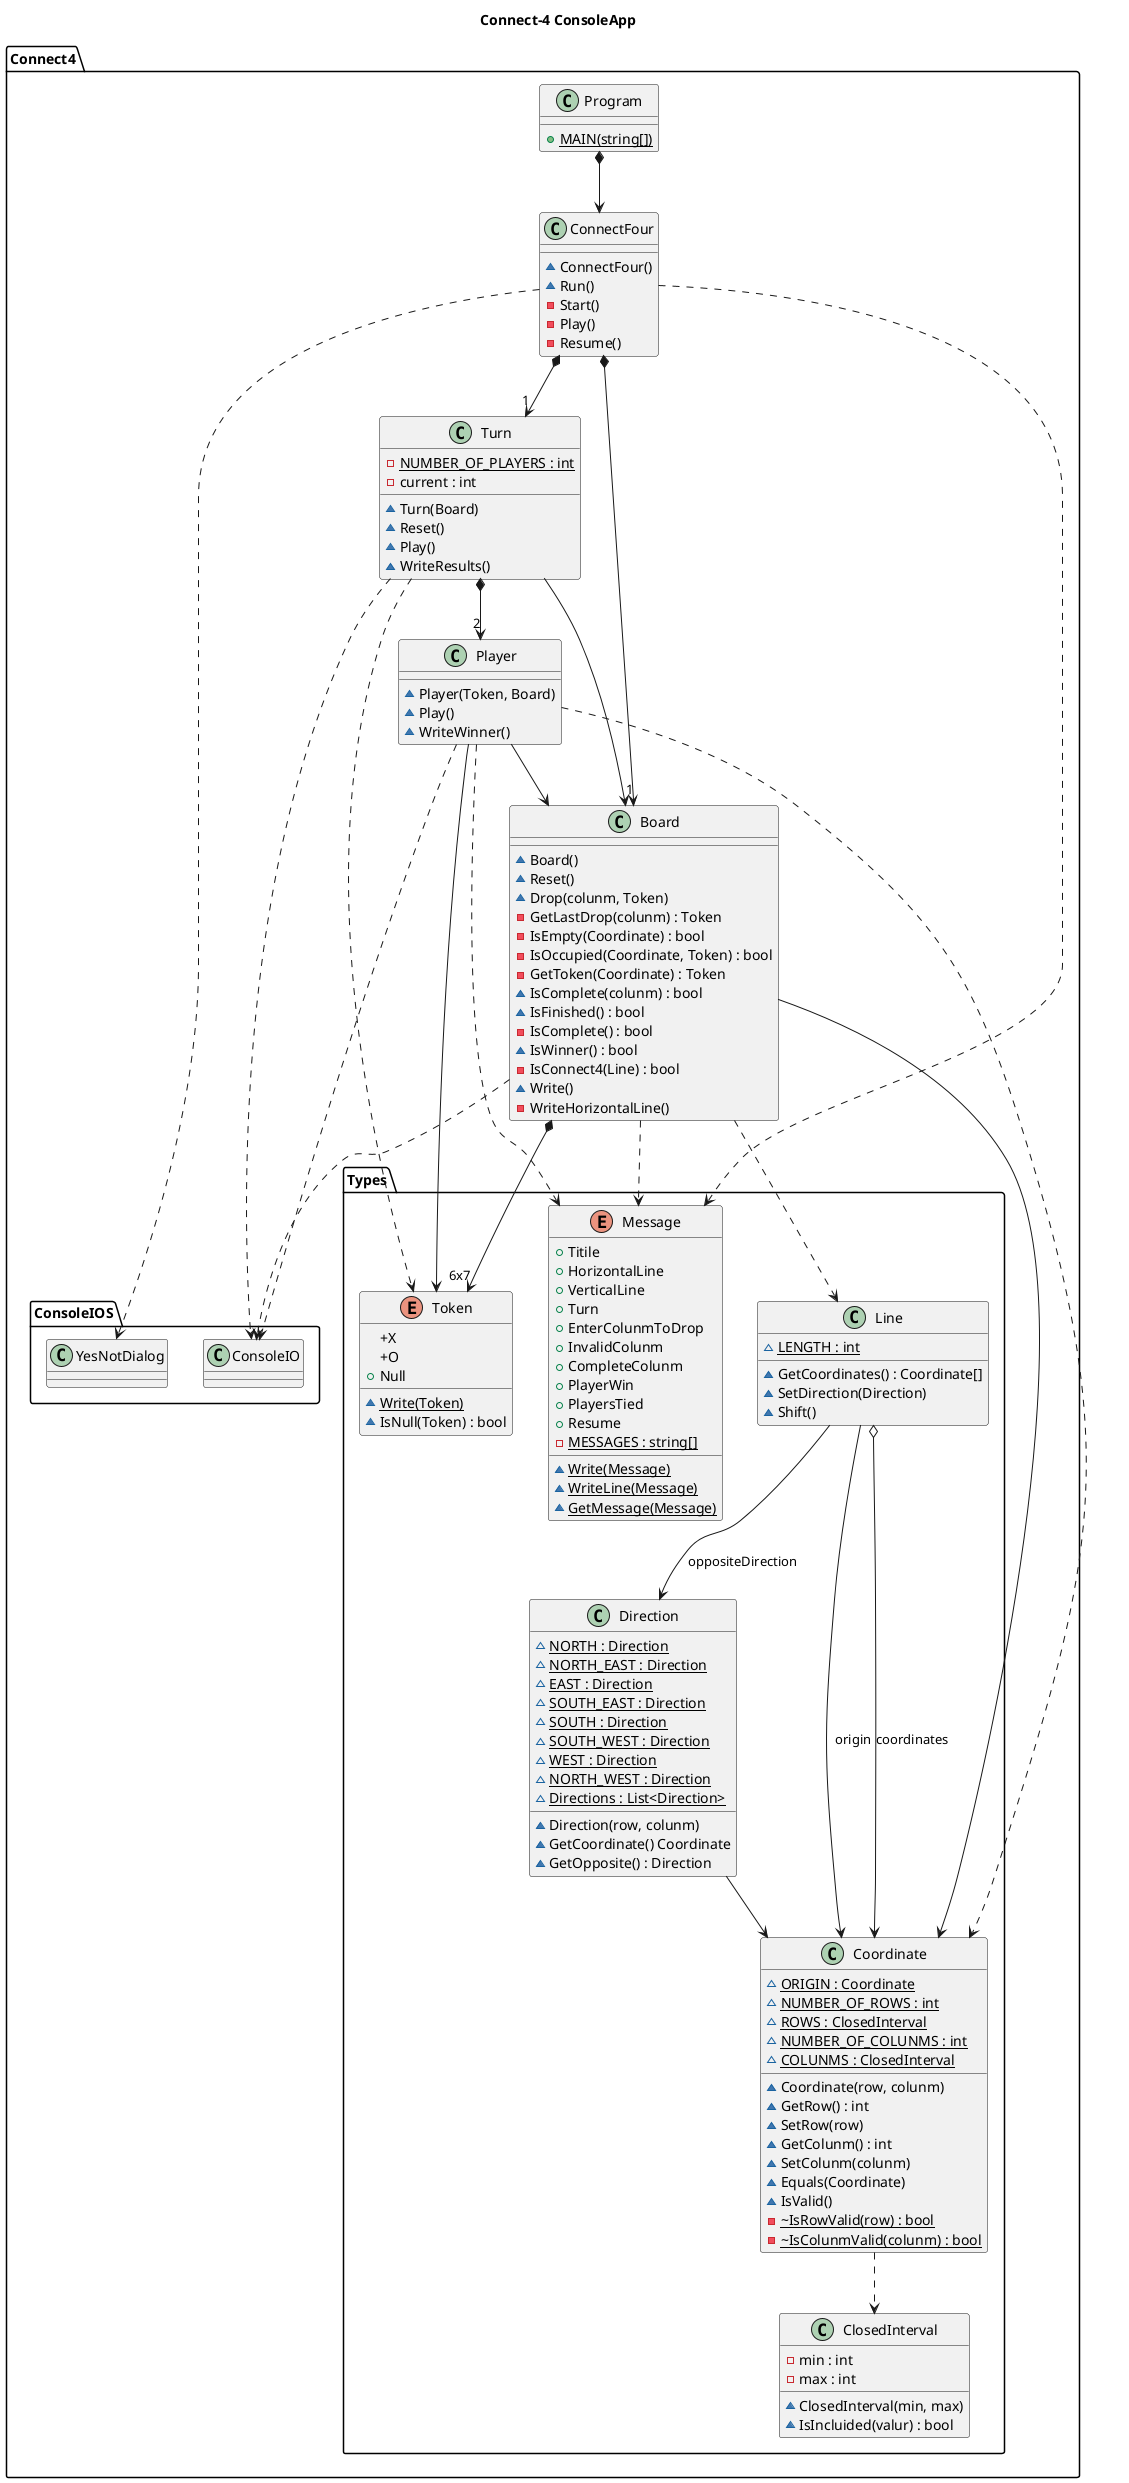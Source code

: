 @startuml ConnectFourConsoleApp
title Connect-4 ConsoleApp
namespace Connect4{
    class Program{
        +{static}MAIN(string[])
    }
    Program *--> ConnectFour

    class ConnectFour{
        ~ConnectFour()
        ~Run()
        -Start()
        -Play()
        -Resume()
    }
    ConnectFour *--> "1" Board
    ConnectFour *--> "1" Turn
    ConnectFour ..> Types.Message
    ConnectFour ..> ConsoleIOS.YesNotDialog

    class Board{
        ~Board()
        ~Reset()
        ~Drop(colunm, Token)
        -GetLastDrop(colunm) : Token
        -IsEmpty(Coordinate) : bool
        -IsOccupied(Coordinate, Token) : bool
        -GetToken(Coordinate) : Token
        ~IsComplete(colunm) : bool
        ~IsFinished() : bool
        -IsComplete() : bool
        ~IsWinner() : bool
        -IsConnect4(Line) : bool
        ~Write()
        -WriteHorizontalLine()
    }
    Board *--> "6x7" Types.Token
    Board --> Types.Coordinate
    Board ..> Types.Line
    Board ..> Types.Message
    Board ..> ConsoleIOS.ConsoleIO

    class Turn{
        -{static}NUMBER_OF_PLAYERS : int
        -current : int
        ~Turn(Board)
        ~Reset()
        ~Play()
        ~WriteResults()
    }
    Turn *--> "2" Player
    Turn --> Board
    Turn ..> Types.Token
    Turn ..> ConsoleIOS.ConsoleIO

    class Player{
        ~Player(Token, Board)
        ~Play()
        ~WriteWinner()
    }
    Player --> Types.Token
    Player --> Board
    Player ..> Types.Message
    Player ..> Types.Coordinate
    Player ..> ConsoleIOS.ConsoleIO

    class Types.Coordinate{
        ~{static}ORIGIN : Coordinate
        ~{static}NUMBER_OF_ROWS : int
        ~{static}ROWS : ClosedInterval
        ~{static}NUMBER_OF_COLUNMS : int
        ~{static}COLUNMS : ClosedInterval
        ~Coordinate(row, colunm)
        ~GetRow() : int
        ~SetRow(row)
        ~GetColunm() : int
        ~SetColunm(colunm)
        ~Equals(Coordinate)
        ~IsValid()
        -~{static}IsRowValid(row) : bool
        -~{static}IsColunmValid(colunm) : bool
    }
    Types.Coordinate ..> Types.ClosedInterval

    class Types.ClosedInterval{
        -min : int
        -max : int
        ~ClosedInterval(min, max)
        ~IsIncluided(valur) : bool
    }

    class Types.Direction{
        ~{static}NORTH : Direction
        ~{static}NORTH_EAST : Direction
        ~{static}EAST : Direction
        ~{static}SOUTH_EAST : Direction
        ~{static}SOUTH : Direction
        ~{static}SOUTH_WEST : Direction
        ~{static}WEST : Direction
        ~{static}NORTH_WEST : Direction
        ~Direction(row, colunm)
        ~GetCoordinate() Coordinate
        ~GetOpposite() : Direction
        ~{static}Directions : List<Direction>
    }
    Types.Direction --> Types.Coordinate

    class Types.Line {
        ~{static}LENGTH : int
        ~GetCoordinates() : Coordinate[]
        ~SetDirection(Direction)
        ~Shift()
    }
    Types.Line --> Types.Coordinate : origin
    Types.Line o--> Types.Coordinate : coordinates
    Types.Line --> Types.Direction : oppositeDirection

    enum Types.Message{
        +Titile
        +HorizontalLine
        +VerticalLine
        +Turn
        +EnterColunmToDrop
        +InvalidColunm
        +CompleteColunm
        +PlayerWin
        +PlayersTied
        +Resume    
        -{static}MESSAGES : string[]
        ~{static}Write(Message)
        ~{static}WriteLine(Message)
        ~{static}GetMessage(Message)
    }

    enum Types.Token{
        +X
        +O
        +Null        
        ~{static}Write(Token)
        ~IsNull(Token) : bool
    }
}
@enduml